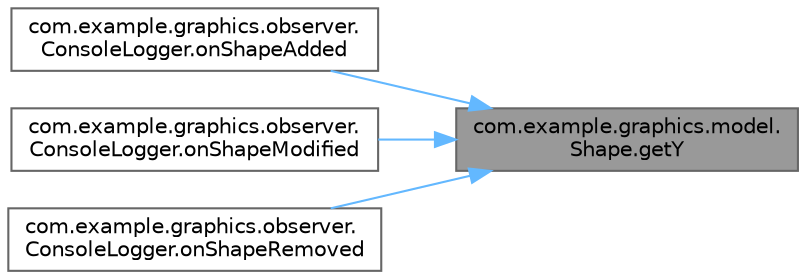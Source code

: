 digraph "com.example.graphics.model.Shape.getY"
{
 // LATEX_PDF_SIZE
  bgcolor="transparent";
  edge [fontname=Helvetica,fontsize=10,labelfontname=Helvetica,labelfontsize=10];
  node [fontname=Helvetica,fontsize=10,shape=box,height=0.2,width=0.4];
  rankdir="RL";
  Node1 [id="Node000001",label="com.example.graphics.model.\lShape.getY",height=0.2,width=0.4,color="gray40", fillcolor="grey60", style="filled", fontcolor="black",tooltip=" "];
  Node1 -> Node2 [id="edge1_Node000001_Node000002",dir="back",color="steelblue1",style="solid",tooltip=" "];
  Node2 [id="Node000002",label="com.example.graphics.observer.\lConsoleLogger.onShapeAdded",height=0.2,width=0.4,color="grey40", fillcolor="white", style="filled",URL="$classcom_1_1example_1_1graphics_1_1observer_1_1ConsoleLogger.html#ac1d693958dac00a10a0d83b90bf82b54",tooltip=" "];
  Node1 -> Node3 [id="edge2_Node000001_Node000003",dir="back",color="steelblue1",style="solid",tooltip=" "];
  Node3 [id="Node000003",label="com.example.graphics.observer.\lConsoleLogger.onShapeModified",height=0.2,width=0.4,color="grey40", fillcolor="white", style="filled",URL="$classcom_1_1example_1_1graphics_1_1observer_1_1ConsoleLogger.html#a4ee6bea7b3b0054d309ed43112010f3f",tooltip=" "];
  Node1 -> Node4 [id="edge3_Node000001_Node000004",dir="back",color="steelblue1",style="solid",tooltip=" "];
  Node4 [id="Node000004",label="com.example.graphics.observer.\lConsoleLogger.onShapeRemoved",height=0.2,width=0.4,color="grey40", fillcolor="white", style="filled",URL="$classcom_1_1example_1_1graphics_1_1observer_1_1ConsoleLogger.html#aaba00d7b16b09d4797453cdbef77aa32",tooltip=" "];
}
